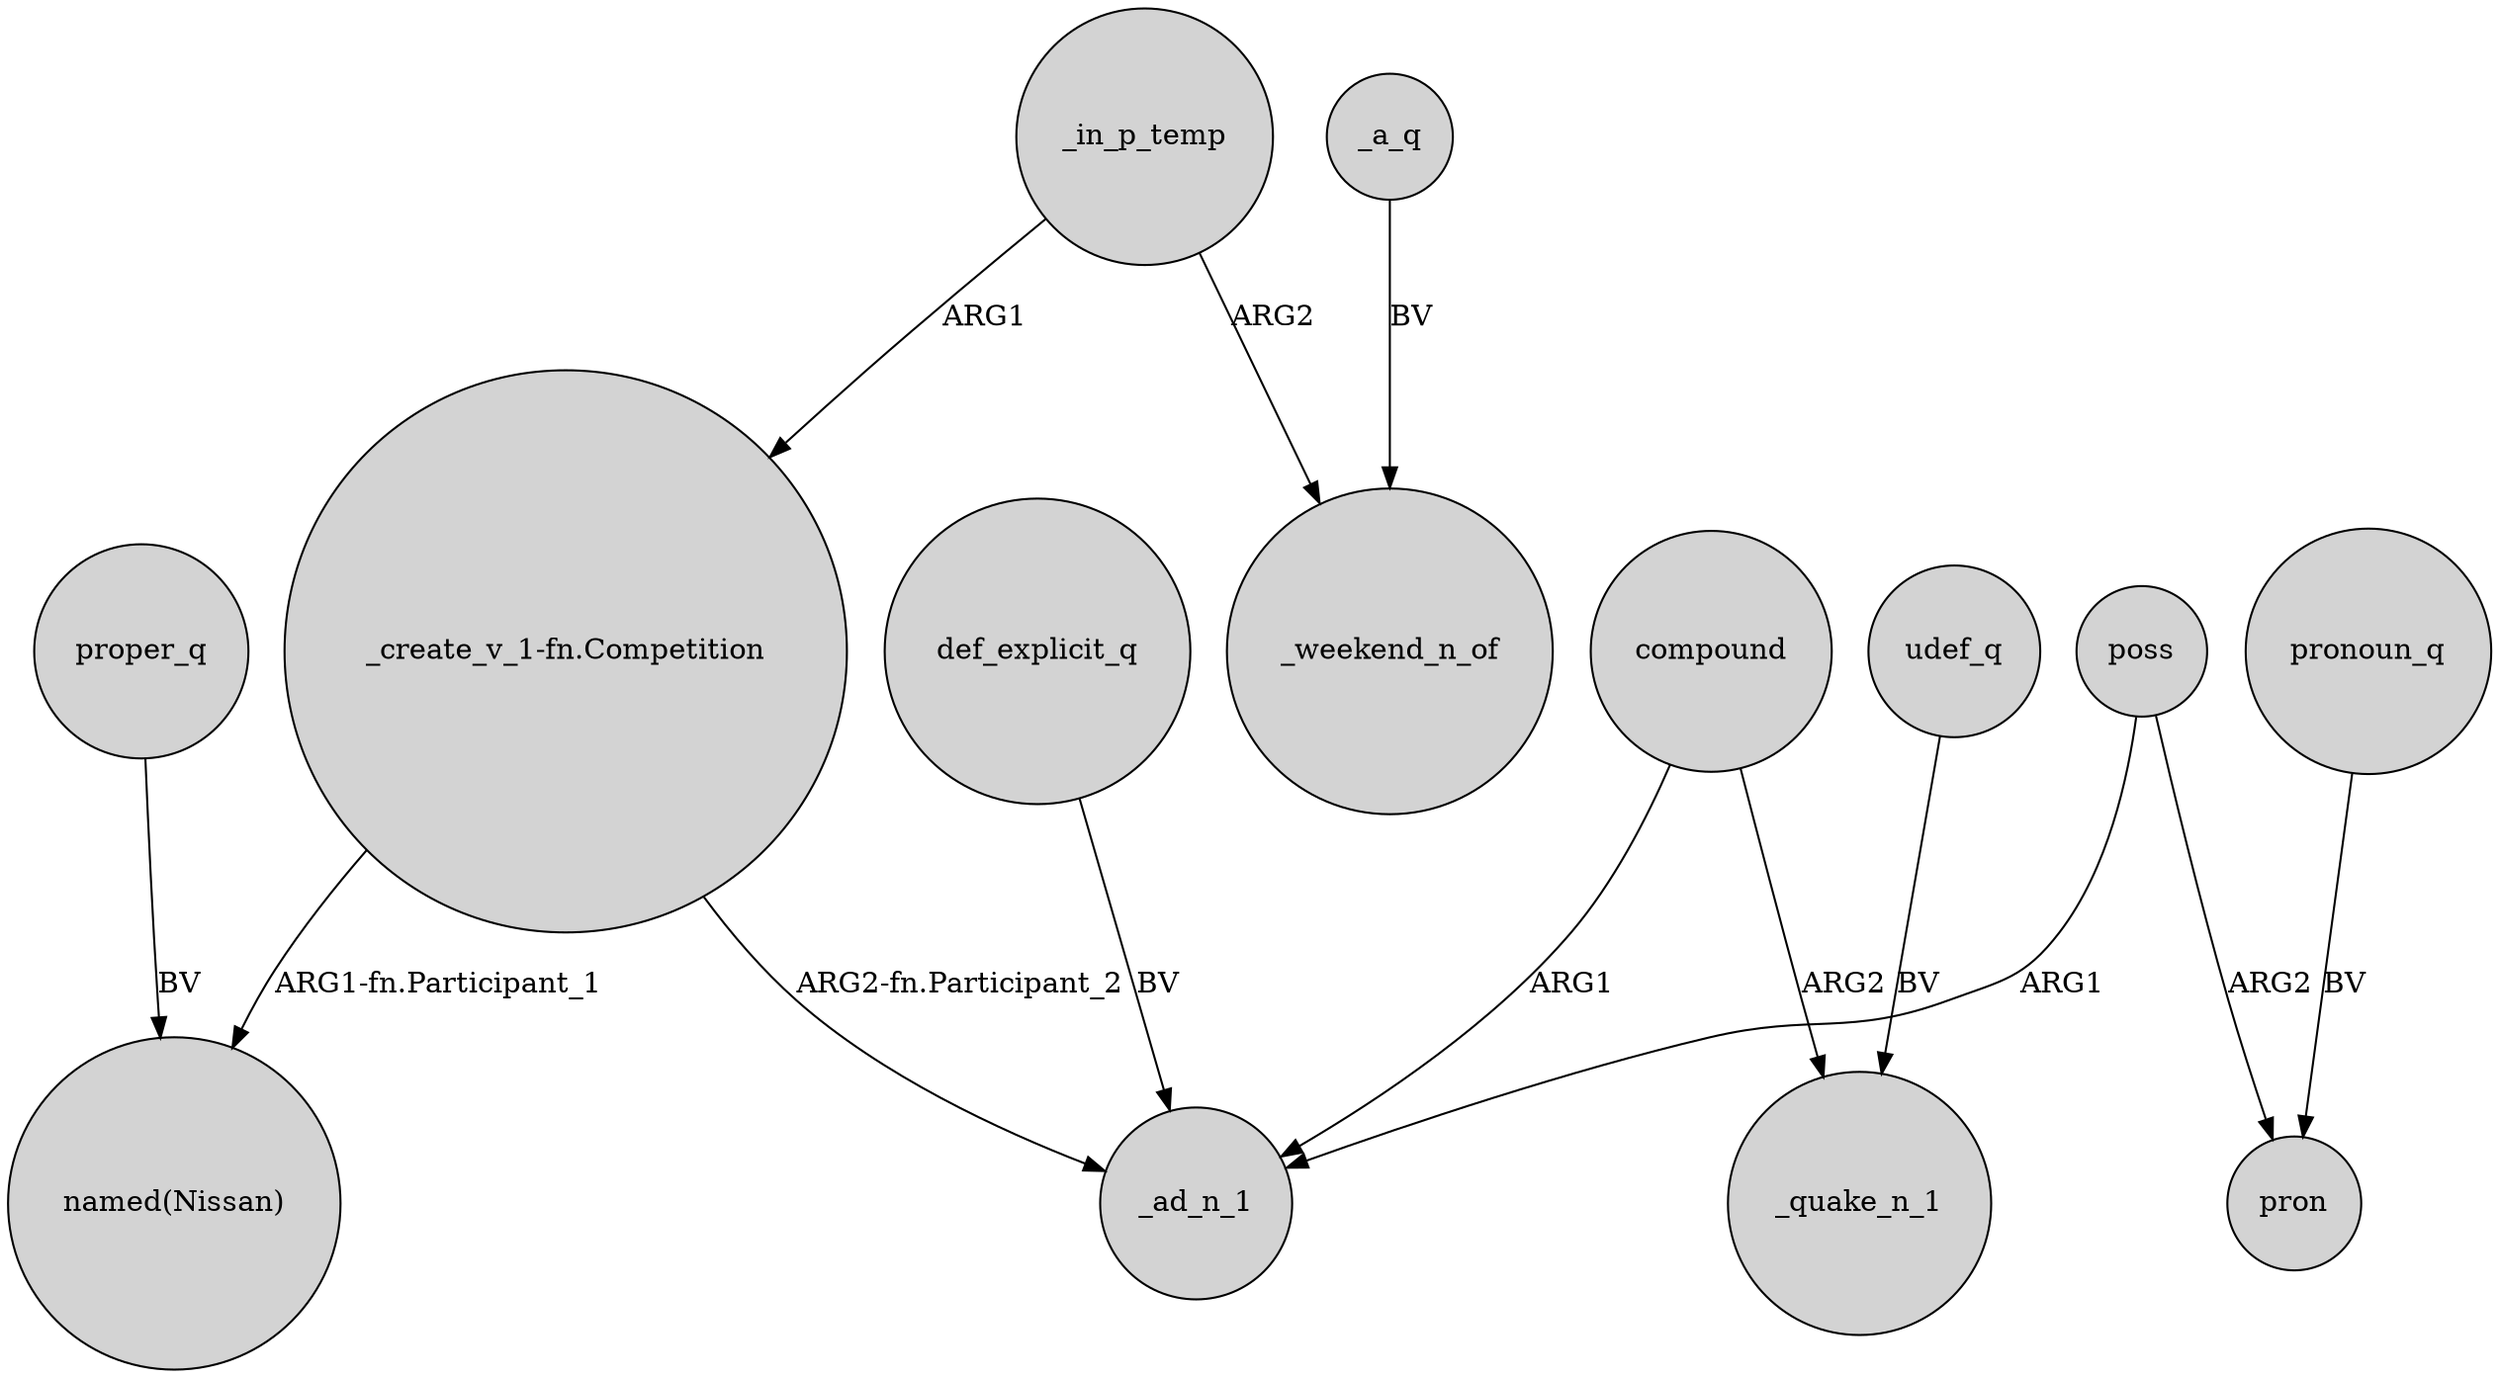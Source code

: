 digraph {
	node [shape=circle style=filled]
	def_explicit_q -> _ad_n_1 [label=BV]
	_a_q -> _weekend_n_of [label=BV]
	"_create_v_1-fn.Competition" -> _ad_n_1 [label="ARG2-fn.Participant_2"]
	udef_q -> _quake_n_1 [label=BV]
	compound -> _quake_n_1 [label=ARG2]
	"_create_v_1-fn.Competition" -> "named(Nissan)" [label="ARG1-fn.Participant_1"]
	_in_p_temp -> _weekend_n_of [label=ARG2]
	compound -> _ad_n_1 [label=ARG1]
	proper_q -> "named(Nissan)" [label=BV]
	_in_p_temp -> "_create_v_1-fn.Competition" [label=ARG1]
	pronoun_q -> pron [label=BV]
	poss -> _ad_n_1 [label=ARG1]
	poss -> pron [label=ARG2]
}
